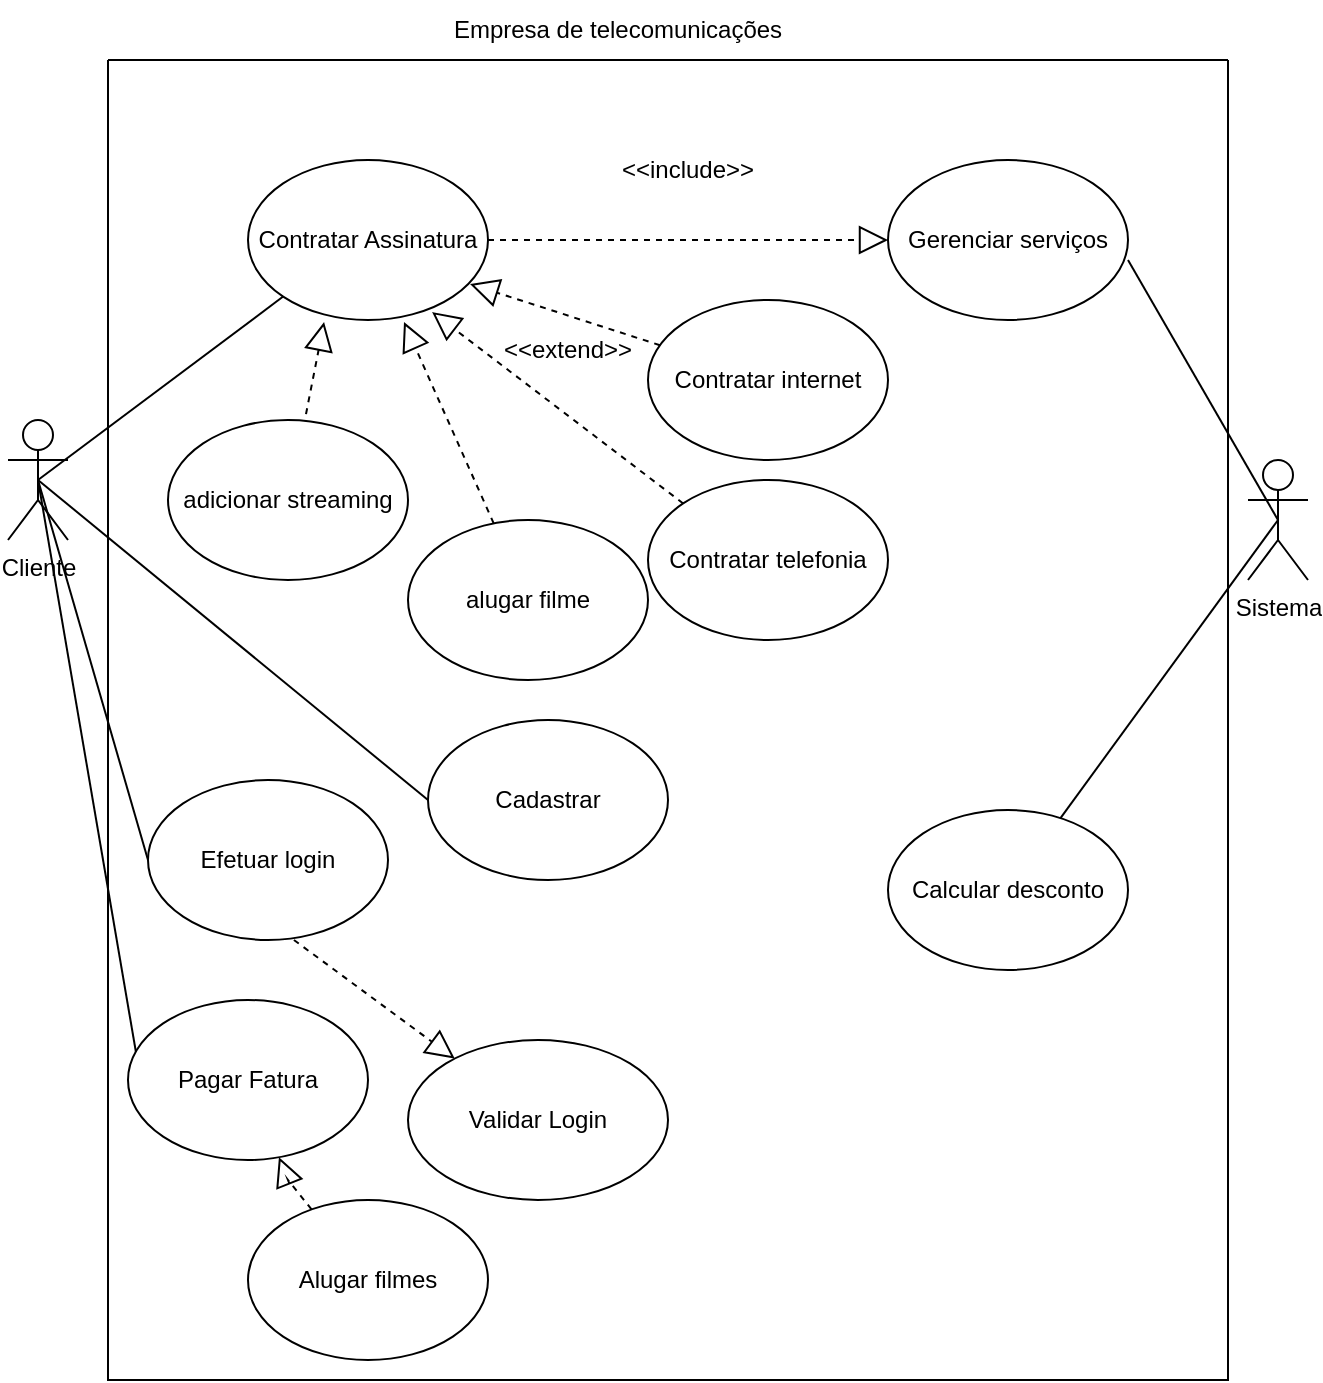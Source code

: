 <mxfile version="18.0.1" type="device"><diagram id="GDhPa8xym1bqeOUK_Ubb" name="Page-1"><mxGraphModel dx="868" dy="1651" grid="1" gridSize="10" guides="1" tooltips="1" connect="1" arrows="1" fold="1" page="1" pageScale="1" pageWidth="827" pageHeight="1169" math="0" shadow="0"><root><mxCell id="0"/><mxCell id="1" parent="0"/><mxCell id="DFXLxp1hEJjPjbR9SFJr-1" value="Cliente" style="shape=umlActor;verticalLabelPosition=bottom;verticalAlign=top;html=1;outlineConnect=0;" vertex="1" parent="1"><mxGeometry x="40" y="60" width="30" height="60" as="geometry"/></mxCell><mxCell id="DFXLxp1hEJjPjbR9SFJr-2" value="Sistema" style="shape=umlActor;verticalLabelPosition=bottom;verticalAlign=top;html=1;outlineConnect=0;" vertex="1" parent="1"><mxGeometry x="660" y="80" width="30" height="60" as="geometry"/></mxCell><mxCell id="DFXLxp1hEJjPjbR9SFJr-3" value="" style="swimlane;startSize=0;" vertex="1" parent="1"><mxGeometry x="90" y="-120" width="560" height="660" as="geometry"/></mxCell><mxCell id="DFXLxp1hEJjPjbR9SFJr-4" value="Cadastrar" style="ellipse;whiteSpace=wrap;html=1;" vertex="1" parent="DFXLxp1hEJjPjbR9SFJr-3"><mxGeometry x="160" y="330" width="120" height="80" as="geometry"/></mxCell><mxCell id="DFXLxp1hEJjPjbR9SFJr-6" value="Efetuar login" style="ellipse;whiteSpace=wrap;html=1;" vertex="1" parent="DFXLxp1hEJjPjbR9SFJr-3"><mxGeometry x="20" y="360" width="120" height="80" as="geometry"/></mxCell><mxCell id="DFXLxp1hEJjPjbR9SFJr-7" value="Gerenciar serviços" style="ellipse;whiteSpace=wrap;html=1;" vertex="1" parent="DFXLxp1hEJjPjbR9SFJr-3"><mxGeometry x="390" y="50" width="120" height="80" as="geometry"/></mxCell><mxCell id="DFXLxp1hEJjPjbR9SFJr-17" value="Pagar Fatura" style="ellipse;whiteSpace=wrap;html=1;" vertex="1" parent="DFXLxp1hEJjPjbR9SFJr-3"><mxGeometry x="10" y="470" width="120" height="80" as="geometry"/></mxCell><mxCell id="DFXLxp1hEJjPjbR9SFJr-35" value="" style="endArrow=block;dashed=1;endFill=0;endSize=12;html=1;rounded=0;" edge="1" parent="DFXLxp1hEJjPjbR9SFJr-3" source="DFXLxp1hEJjPjbR9SFJr-34" target="DFXLxp1hEJjPjbR9SFJr-17"><mxGeometry width="160" relative="1" as="geometry"><mxPoint x="75.223" y="571.309" as="sourcePoint"/><mxPoint x="138" y="512" as="targetPoint"/><Array as="points"><mxPoint x="90" y="560"/></Array></mxGeometry></mxCell><mxCell id="DFXLxp1hEJjPjbR9SFJr-40" value="Validar Login" style="ellipse;whiteSpace=wrap;html=1;" vertex="1" parent="DFXLxp1hEJjPjbR9SFJr-3"><mxGeometry x="150" y="490" width="130" height="80" as="geometry"/></mxCell><mxCell id="DFXLxp1hEJjPjbR9SFJr-41" value="" style="endArrow=block;dashed=1;endFill=0;endSize=12;html=1;rounded=0;exitX=0.608;exitY=1;exitDx=0;exitDy=0;exitPerimeter=0;" edge="1" parent="DFXLxp1hEJjPjbR9SFJr-3" source="DFXLxp1hEJjPjbR9SFJr-6" target="DFXLxp1hEJjPjbR9SFJr-40"><mxGeometry width="160" relative="1" as="geometry"><mxPoint x="214.96" y="423" as="sourcePoint"/><mxPoint x="320.259" y="418.322" as="targetPoint"/></mxGeometry></mxCell><mxCell id="DFXLxp1hEJjPjbR9SFJr-43" value="&amp;lt;&amp;lt;include&amp;gt;&amp;gt;" style="text;html=1;strokeColor=none;fillColor=none;align=center;verticalAlign=middle;whiteSpace=wrap;rounded=0;" vertex="1" parent="DFXLxp1hEJjPjbR9SFJr-3"><mxGeometry x="260" y="40" width="60" height="30" as="geometry"/></mxCell><mxCell id="DFXLxp1hEJjPjbR9SFJr-23" value="Calcular desconto" style="ellipse;whiteSpace=wrap;html=1;" vertex="1" parent="DFXLxp1hEJjPjbR9SFJr-3"><mxGeometry x="390" y="375" width="120" height="80" as="geometry"/></mxCell><mxCell id="DFXLxp1hEJjPjbR9SFJr-46" value="Contratar Assinatura" style="ellipse;whiteSpace=wrap;html=1;" vertex="1" parent="DFXLxp1hEJjPjbR9SFJr-3"><mxGeometry x="70" y="50" width="120" height="80" as="geometry"/></mxCell><mxCell id="DFXLxp1hEJjPjbR9SFJr-48" value="Contratar internet" style="ellipse;whiteSpace=wrap;html=1;" vertex="1" parent="DFXLxp1hEJjPjbR9SFJr-3"><mxGeometry x="270" y="120" width="120" height="80" as="geometry"/></mxCell><mxCell id="DFXLxp1hEJjPjbR9SFJr-49" value="" style="endArrow=block;dashed=1;endFill=0;endSize=12;html=1;rounded=0;exitX=1;exitY=0.5;exitDx=0;exitDy=0;" edge="1" parent="DFXLxp1hEJjPjbR9SFJr-3" source="DFXLxp1hEJjPjbR9SFJr-46" target="DFXLxp1hEJjPjbR9SFJr-7"><mxGeometry width="160" relative="1" as="geometry"><mxPoint x="162.426" y="228.284" as="sourcePoint"/><mxPoint x="371.05" y="298" as="targetPoint"/></mxGeometry></mxCell><mxCell id="DFXLxp1hEJjPjbR9SFJr-50" value="" style="endArrow=block;dashed=1;endFill=0;endSize=12;html=1;rounded=0;entryX=0.925;entryY=0.775;entryDx=0;entryDy=0;entryPerimeter=0;" edge="1" parent="DFXLxp1hEJjPjbR9SFJr-3" source="DFXLxp1hEJjPjbR9SFJr-48" target="DFXLxp1hEJjPjbR9SFJr-46"><mxGeometry width="160" relative="1" as="geometry"><mxPoint x="200" y="100" as="sourcePoint"/><mxPoint x="190" y="120" as="targetPoint"/></mxGeometry></mxCell><mxCell id="DFXLxp1hEJjPjbR9SFJr-51" value="&amp;lt;&amp;lt;extend&amp;gt;&amp;gt;" style="text;html=1;strokeColor=none;fillColor=none;align=center;verticalAlign=middle;whiteSpace=wrap;rounded=0;" vertex="1" parent="DFXLxp1hEJjPjbR9SFJr-3"><mxGeometry x="200" y="130" width="60" height="30" as="geometry"/></mxCell><mxCell id="DFXLxp1hEJjPjbR9SFJr-52" value="Contratar telefonia" style="ellipse;whiteSpace=wrap;html=1;" vertex="1" parent="DFXLxp1hEJjPjbR9SFJr-3"><mxGeometry x="270" y="210" width="120" height="80" as="geometry"/></mxCell><mxCell id="DFXLxp1hEJjPjbR9SFJr-53" value="" style="endArrow=block;dashed=1;endFill=0;endSize=12;html=1;rounded=0;entryX=0.767;entryY=0.95;entryDx=0;entryDy=0;entryPerimeter=0;exitX=0;exitY=0;exitDx=0;exitDy=0;" edge="1" parent="DFXLxp1hEJjPjbR9SFJr-3" source="DFXLxp1hEJjPjbR9SFJr-52" target="DFXLxp1hEJjPjbR9SFJr-46"><mxGeometry width="160" relative="1" as="geometry"><mxPoint x="243.343" y="146.019" as="sourcePoint"/><mxPoint x="150" y="120.0" as="targetPoint"/></mxGeometry></mxCell><mxCell id="DFXLxp1hEJjPjbR9SFJr-34" value="Alugar filmes" style="ellipse;whiteSpace=wrap;html=1;" vertex="1" parent="DFXLxp1hEJjPjbR9SFJr-3"><mxGeometry x="70" y="570" width="120" height="80" as="geometry"/></mxCell><mxCell id="DFXLxp1hEJjPjbR9SFJr-55" value="alugar filme" style="ellipse;whiteSpace=wrap;html=1;" vertex="1" parent="DFXLxp1hEJjPjbR9SFJr-3"><mxGeometry x="150" y="230" width="120" height="80" as="geometry"/></mxCell><mxCell id="DFXLxp1hEJjPjbR9SFJr-57" value="" style="endArrow=block;dashed=1;endFill=0;endSize=12;html=1;rounded=0;entryX=0.65;entryY=1.013;entryDx=0;entryDy=0;entryPerimeter=0;" edge="1" parent="DFXLxp1hEJjPjbR9SFJr-3" source="DFXLxp1hEJjPjbR9SFJr-55" target="DFXLxp1hEJjPjbR9SFJr-46"><mxGeometry width="160" relative="1" as="geometry"><mxPoint x="297.574" y="261.716" as="sourcePoint"/><mxPoint x="172.04" y="136" as="targetPoint"/></mxGeometry></mxCell><mxCell id="DFXLxp1hEJjPjbR9SFJr-58" value="adicionar streaming" style="ellipse;whiteSpace=wrap;html=1;" vertex="1" parent="DFXLxp1hEJjPjbR9SFJr-3"><mxGeometry x="30" y="180" width="120" height="80" as="geometry"/></mxCell><mxCell id="DFXLxp1hEJjPjbR9SFJr-59" value="" style="endArrow=block;dashed=1;endFill=0;endSize=12;html=1;rounded=0;entryX=0.317;entryY=1.013;entryDx=0;entryDy=0;exitX=0.575;exitY=-0.037;exitDx=0;exitDy=0;exitPerimeter=0;entryPerimeter=0;" edge="1" parent="DFXLxp1hEJjPjbR9SFJr-3" source="DFXLxp1hEJjPjbR9SFJr-58" target="DFXLxp1hEJjPjbR9SFJr-46"><mxGeometry width="160" relative="1" as="geometry"><mxPoint x="214.779" y="223.706" as="sourcePoint"/><mxPoint x="158" y="141.04" as="targetPoint"/></mxGeometry></mxCell><mxCell id="DFXLxp1hEJjPjbR9SFJr-5" value="" style="endArrow=none;html=1;rounded=0;exitX=0.5;exitY=0.5;exitDx=0;exitDy=0;exitPerimeter=0;entryX=0;entryY=0.5;entryDx=0;entryDy=0;" edge="1" parent="1" source="DFXLxp1hEJjPjbR9SFJr-1" target="DFXLxp1hEJjPjbR9SFJr-4"><mxGeometry width="50" height="50" relative="1" as="geometry"><mxPoint x="390" y="190" as="sourcePoint"/><mxPoint x="140" y="80" as="targetPoint"/></mxGeometry></mxCell><mxCell id="DFXLxp1hEJjPjbR9SFJr-9" value="Empresa de telecomunicações" style="text;html=1;strokeColor=none;fillColor=none;align=center;verticalAlign=middle;whiteSpace=wrap;rounded=0;" vertex="1" parent="1"><mxGeometry x="240" y="-150" width="210" height="30" as="geometry"/></mxCell><mxCell id="DFXLxp1hEJjPjbR9SFJr-10" value="" style="endArrow=none;html=1;rounded=0;entryX=0;entryY=0.5;entryDx=0;entryDy=0;exitX=0.5;exitY=0.5;exitDx=0;exitDy=0;exitPerimeter=0;" edge="1" parent="1" source="DFXLxp1hEJjPjbR9SFJr-1" target="DFXLxp1hEJjPjbR9SFJr-6"><mxGeometry width="50" height="50" relative="1" as="geometry"><mxPoint x="390" y="80" as="sourcePoint"/><mxPoint x="440" y="30" as="targetPoint"/></mxGeometry></mxCell><mxCell id="DFXLxp1hEJjPjbR9SFJr-12" value="" style="endArrow=none;html=1;rounded=0;entryX=0.5;entryY=0.5;entryDx=0;entryDy=0;entryPerimeter=0;" edge="1" parent="1" target="DFXLxp1hEJjPjbR9SFJr-2"><mxGeometry width="50" height="50" relative="1" as="geometry"><mxPoint x="600" y="-20" as="sourcePoint"/><mxPoint x="440" y="50" as="targetPoint"/></mxGeometry></mxCell><mxCell id="DFXLxp1hEJjPjbR9SFJr-18" value="" style="endArrow=none;html=1;rounded=0;exitX=0.033;exitY=0.325;exitDx=0;exitDy=0;entryX=0.5;entryY=0.5;entryDx=0;entryDy=0;entryPerimeter=0;exitPerimeter=0;" edge="1" parent="1" source="DFXLxp1hEJjPjbR9SFJr-17" target="DFXLxp1hEJjPjbR9SFJr-1"><mxGeometry width="50" height="50" relative="1" as="geometry"><mxPoint x="390" y="100" as="sourcePoint"/><mxPoint x="70" y="90" as="targetPoint"/></mxGeometry></mxCell><mxCell id="DFXLxp1hEJjPjbR9SFJr-24" value="" style="endArrow=none;html=1;rounded=0;entryX=0.5;entryY=0.5;entryDx=0;entryDy=0;entryPerimeter=0;" edge="1" parent="1" source="DFXLxp1hEJjPjbR9SFJr-23" target="DFXLxp1hEJjPjbR9SFJr-2"><mxGeometry width="50" height="50" relative="1" as="geometry"><mxPoint x="390" y="180" as="sourcePoint"/><mxPoint x="670" y="110" as="targetPoint"/></mxGeometry></mxCell><mxCell id="DFXLxp1hEJjPjbR9SFJr-47" value="" style="endArrow=none;html=1;rounded=0;entryX=0;entryY=1;entryDx=0;entryDy=0;exitX=0.5;exitY=0.5;exitDx=0;exitDy=0;exitPerimeter=0;" edge="1" parent="1" source="DFXLxp1hEJjPjbR9SFJr-1" target="DFXLxp1hEJjPjbR9SFJr-46"><mxGeometry width="50" height="50" relative="1" as="geometry"><mxPoint x="60" y="90" as="sourcePoint"/><mxPoint x="460" y="110" as="targetPoint"/></mxGeometry></mxCell></root></mxGraphModel></diagram></mxfile>